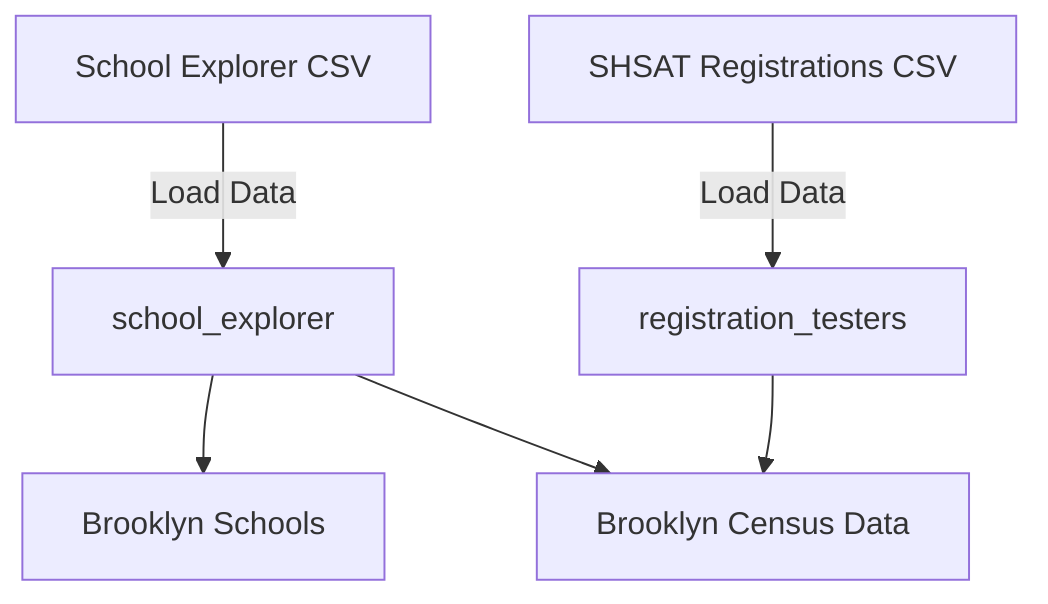 flowchart TD
    DS1["School Explorer CSV"] --> |"Load Data"| school_explorer
    DS2["SHSAT Registrations CSV"] --> |"Load Data"| registration_testers
    brooklyn["Brooklyn Schools"]
    brooklyn_census["Brooklyn Census Data"]
    school_explorer --> brooklyn
    school_explorer --> brooklyn_census
    registration_testers --> brooklyn_census